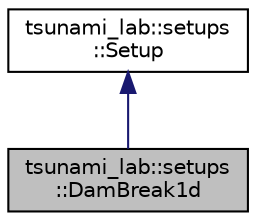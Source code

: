 digraph "tsunami_lab::setups::DamBreak1d"
{
 // LATEX_PDF_SIZE
  edge [fontname="Helvetica",fontsize="10",labelfontname="Helvetica",labelfontsize="10"];
  node [fontname="Helvetica",fontsize="10",shape=record];
  Node1 [label="tsunami_lab::setups\l::DamBreak1d",height=0.2,width=0.4,color="black", fillcolor="grey75", style="filled", fontcolor="black",tooltip=" "];
  Node2 -> Node1 [dir="back",color="midnightblue",fontsize="10",style="solid",fontname="Helvetica"];
  Node2 [label="tsunami_lab::setups\l::Setup",height=0.2,width=0.4,color="black", fillcolor="white", style="filled",URL="$classtsunami__lab_1_1setups_1_1Setup.html",tooltip=" "];
}

